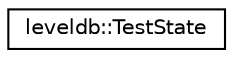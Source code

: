 digraph "Graphical Class Hierarchy"
{
  edge [fontname="Helvetica",fontsize="10",labelfontname="Helvetica",labelfontsize="10"];
  node [fontname="Helvetica",fontsize="10",shape=record];
  rankdir="LR";
  Node1 [label="leveldb::TestState",height=0.2,width=0.4,color="black", fillcolor="white", style="filled",URL="$classleveldb_1_1_test_state.html"];
}
